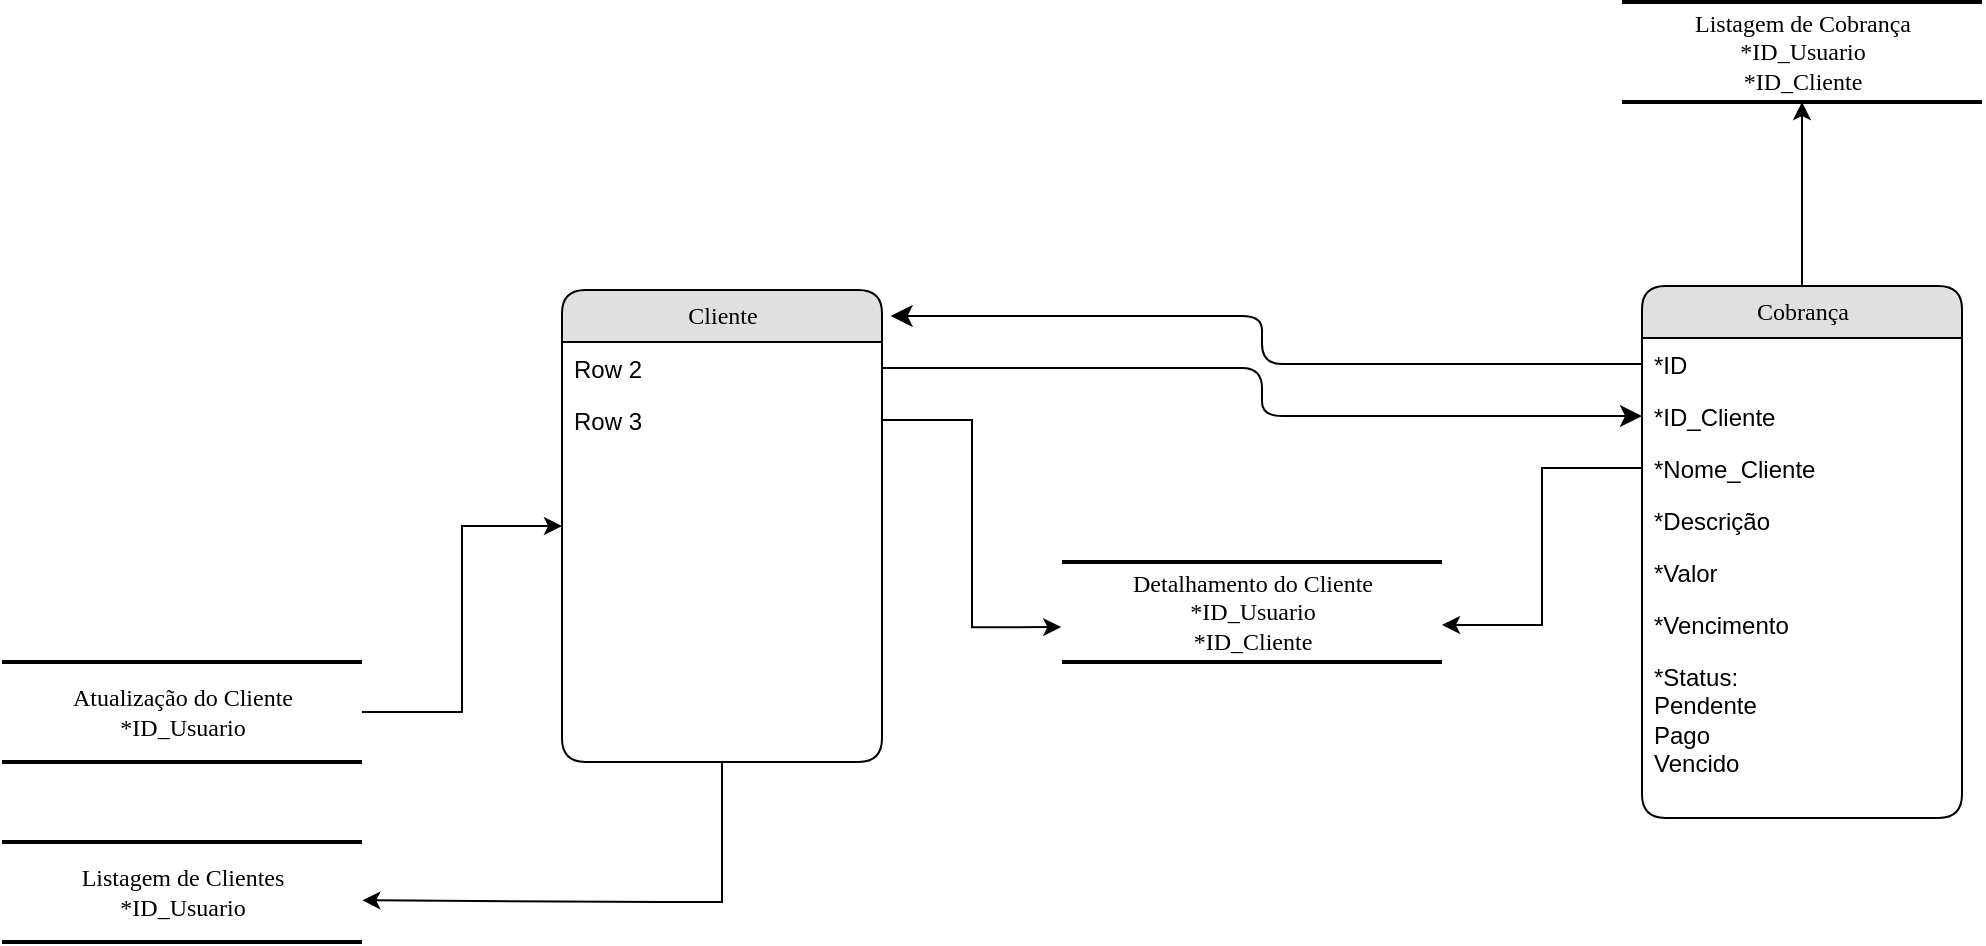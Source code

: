 <mxfile version="22.1.3" type="github">
  <diagram name="Page-1" id="b520641d-4fe3-3701-9064-5fc419738815">
    <mxGraphModel dx="1895" dy="1049" grid="1" gridSize="10" guides="1" tooltips="1" connect="1" arrows="1" fold="1" page="1" pageScale="1" pageWidth="1100" pageHeight="850" background="none" math="0" shadow="0">
      <root>
        <mxCell id="0" />
        <mxCell id="1" parent="0" />
        <mxCell id="Zm4vIwyWhvjDK9uSqo7d-25" style="edgeStyle=orthogonalEdgeStyle;rounded=0;orthogonalLoop=1;jettySize=auto;html=1;exitX=0.5;exitY=1;exitDx=0;exitDy=0;entryX=1.001;entryY=0.583;entryDx=0;entryDy=0;entryPerimeter=0;" edge="1" parent="1" source="21ea969265ad0168-6" target="Zm4vIwyWhvjDK9uSqo7d-17">
          <mxGeometry relative="1" as="geometry">
            <mxPoint x="370" y="778" as="targetPoint" />
            <mxPoint x="430" y="590" as="sourcePoint" />
            <Array as="points">
              <mxPoint x="420" y="600" />
              <mxPoint x="250" y="600" />
            </Array>
          </mxGeometry>
        </mxCell>
        <mxCell id="21ea969265ad0168-6" value="Cliente" style="swimlane;html=1;fontStyle=0;childLayout=stackLayout;horizontal=1;startSize=26;fillColor=#e0e0e0;horizontalStack=0;resizeParent=1;resizeLast=0;collapsible=1;marginBottom=0;swimlaneFillColor=#ffffff;align=center;rounded=1;shadow=0;comic=0;labelBackgroundColor=none;strokeWidth=1;fontFamily=Verdana;fontSize=12" parent="1" vertex="1">
          <mxGeometry x="370" y="294" width="160" height="236" as="geometry">
            <mxRectangle x="160" y="74" width="90" height="30" as="alternateBounds" />
          </mxGeometry>
        </mxCell>
        <mxCell id="21ea969265ad0168-8" value="Row 2" style="text;html=1;strokeColor=none;fillColor=none;spacingLeft=4;spacingRight=4;whiteSpace=wrap;overflow=hidden;rotatable=0;points=[[0,0.5],[1,0.5]];portConstraint=eastwest;" parent="21ea969265ad0168-6" vertex="1">
          <mxGeometry y="26" width="160" height="26" as="geometry" />
        </mxCell>
        <mxCell id="21ea969265ad0168-9" value="Row 3" style="text;html=1;strokeColor=none;fillColor=none;spacingLeft=4;spacingRight=4;whiteSpace=wrap;overflow=hidden;rotatable=0;points=[[0,0.5],[1,0.5]];portConstraint=eastwest;" parent="21ea969265ad0168-6" vertex="1">
          <mxGeometry y="52" width="160" height="26" as="geometry" />
        </mxCell>
        <mxCell id="Zm4vIwyWhvjDK9uSqo7d-21" value="" style="edgeStyle=orthogonalEdgeStyle;rounded=0;orthogonalLoop=1;jettySize=auto;html=1;" edge="1" parent="1" source="21ea969265ad0168-10" target="Zm4vIwyWhvjDK9uSqo7d-20">
          <mxGeometry relative="1" as="geometry" />
        </mxCell>
        <mxCell id="21ea969265ad0168-10" value="Cobrança" style="swimlane;html=1;fontStyle=0;childLayout=stackLayout;horizontal=1;startSize=26;fillColor=#e0e0e0;horizontalStack=0;resizeParent=1;resizeLast=0;collapsible=1;marginBottom=0;swimlaneFillColor=#ffffff;align=center;rounded=1;shadow=0;comic=0;labelBackgroundColor=none;strokeWidth=1;fontFamily=Verdana;fontSize=12" parent="1" vertex="1">
          <mxGeometry x="910" y="292" width="160" height="266" as="geometry" />
        </mxCell>
        <mxCell id="21ea969265ad0168-11" value="*ID" style="text;html=1;strokeColor=none;fillColor=none;spacingLeft=4;spacingRight=4;whiteSpace=wrap;overflow=hidden;rotatable=0;points=[[0,0.5],[1,0.5]];portConstraint=eastwest;" parent="21ea969265ad0168-10" vertex="1">
          <mxGeometry y="26" width="160" height="26" as="geometry" />
        </mxCell>
        <mxCell id="21ea969265ad0168-12" value="*ID_Cliente" style="text;html=1;strokeColor=none;fillColor=none;spacingLeft=4;spacingRight=4;whiteSpace=wrap;overflow=hidden;rotatable=0;points=[[0,0.5],[1,0.5]];portConstraint=eastwest;" parent="21ea969265ad0168-10" vertex="1">
          <mxGeometry y="52" width="160" height="26" as="geometry" />
        </mxCell>
        <mxCell id="21ea969265ad0168-52" value="*Nome_Cliente" style="text;html=1;strokeColor=none;fillColor=none;spacingLeft=4;spacingRight=4;whiteSpace=wrap;overflow=hidden;rotatable=0;points=[[0,0.5],[1,0.5]];portConstraint=eastwest;" parent="21ea969265ad0168-10" vertex="1">
          <mxGeometry y="78" width="160" height="26" as="geometry" />
        </mxCell>
        <mxCell id="21ea969265ad0168-13" value="*Descrição" style="text;html=1;strokeColor=none;fillColor=none;spacingLeft=4;spacingRight=4;whiteSpace=wrap;overflow=hidden;rotatable=0;points=[[0,0.5],[1,0.5]];portConstraint=eastwest;" parent="21ea969265ad0168-10" vertex="1">
          <mxGeometry y="104" width="160" height="26" as="geometry" />
        </mxCell>
        <mxCell id="Zm4vIwyWhvjDK9uSqo7d-1" value="*Valor" style="text;html=1;strokeColor=none;fillColor=none;spacingLeft=4;spacingRight=4;whiteSpace=wrap;overflow=hidden;rotatable=0;points=[[0,0.5],[1,0.5]];portConstraint=eastwest;" vertex="1" parent="21ea969265ad0168-10">
          <mxGeometry y="130" width="160" height="26" as="geometry" />
        </mxCell>
        <mxCell id="Zm4vIwyWhvjDK9uSqo7d-2" value="*Vencimento" style="text;html=1;strokeColor=none;fillColor=none;spacingLeft=4;spacingRight=4;whiteSpace=wrap;overflow=hidden;rotatable=0;points=[[0,0.5],[1,0.5]];portConstraint=eastwest;" vertex="1" parent="21ea969265ad0168-10">
          <mxGeometry y="156" width="160" height="26" as="geometry" />
        </mxCell>
        <mxCell id="Zm4vIwyWhvjDK9uSqo7d-3" value="*Status:&lt;br&gt;&lt;span style=&quot;background-color: initial;&quot;&gt;Pendente&amp;nbsp;&lt;br&gt;&lt;/span&gt;&lt;span style=&quot;background-color: initial;&quot;&gt;Pago&amp;nbsp;&lt;br&gt;&lt;/span&gt;&lt;span style=&quot;background-color: initial;&quot;&gt;Vencido&lt;/span&gt;&lt;span style=&quot;background-color: initial;&quot;&gt;&lt;br&gt;&lt;/span&gt;" style="text;html=1;strokeColor=none;fillColor=none;spacingLeft=4;spacingRight=4;whiteSpace=wrap;overflow=hidden;rotatable=0;points=[[0,0.5],[1,0.5]];portConstraint=eastwest;" vertex="1" parent="21ea969265ad0168-10">
          <mxGeometry y="182" width="160" height="68" as="geometry" />
        </mxCell>
        <mxCell id="21ea969265ad0168-39" style="edgeStyle=orthogonalEdgeStyle;html=1;entryX=0;entryY=0.5;labelBackgroundColor=none;startFill=0;startSize=8;endFill=1;endSize=8;fontFamily=Verdana;fontSize=12;exitX=1;exitY=0.5;" parent="1" source="21ea969265ad0168-8" target="21ea969265ad0168-12" edge="1">
          <mxGeometry relative="1" as="geometry">
            <Array as="points" />
          </mxGeometry>
        </mxCell>
        <mxCell id="21ea969265ad0168-40" style="edgeStyle=orthogonalEdgeStyle;html=1;exitX=0;exitY=0.5;entryX=1.027;entryY=0.055;labelBackgroundColor=none;startFill=0;startSize=8;endFill=1;endSize=8;fontFamily=Verdana;fontSize=12;entryDx=0;entryDy=0;entryPerimeter=0;" parent="1" source="21ea969265ad0168-11" target="21ea969265ad0168-6" edge="1">
          <mxGeometry relative="1" as="geometry" />
        </mxCell>
        <mxCell id="Zm4vIwyWhvjDK9uSqo7d-6" value="Atualização do Cliente&lt;br&gt;*ID_Usuario" style="html=1;rounded=0;shadow=0;comic=0;labelBackgroundColor=none;strokeWidth=2;fontFamily=Verdana;fontSize=12;align=center;shape=mxgraph.ios7ui.horLines;" vertex="1" parent="1">
          <mxGeometry x="90" y="480" width="180" height="50" as="geometry" />
        </mxCell>
        <mxCell id="Zm4vIwyWhvjDK9uSqo7d-7" style="edgeStyle=orthogonalEdgeStyle;rounded=0;orthogonalLoop=1;jettySize=auto;html=1;entryX=0;entryY=0.5;entryDx=0;entryDy=0;" edge="1" parent="1" source="Zm4vIwyWhvjDK9uSqo7d-6" target="21ea969265ad0168-6">
          <mxGeometry relative="1" as="geometry">
            <mxPoint x="160.0" y="87" as="targetPoint" />
          </mxGeometry>
        </mxCell>
        <mxCell id="Zm4vIwyWhvjDK9uSqo7d-8" value="Detalhamento do Cliente&lt;br&gt;*ID_Usuario&lt;br&gt;*ID_Cliente" style="html=1;rounded=0;shadow=0;comic=0;labelBackgroundColor=none;strokeWidth=2;fontFamily=Verdana;fontSize=12;align=center;shape=mxgraph.ios7ui.horLines;" vertex="1" parent="1">
          <mxGeometry x="620" y="430" width="190" height="50" as="geometry" />
        </mxCell>
        <mxCell id="Zm4vIwyWhvjDK9uSqo7d-13" style="edgeStyle=orthogonalEdgeStyle;rounded=0;orthogonalLoop=1;jettySize=auto;html=1;entryX=-0.002;entryY=0.651;entryDx=0;entryDy=0;entryPerimeter=0;" edge="1" parent="1" source="21ea969265ad0168-9" target="Zm4vIwyWhvjDK9uSqo7d-8">
          <mxGeometry relative="1" as="geometry" />
        </mxCell>
        <mxCell id="Zm4vIwyWhvjDK9uSqo7d-16" style="edgeStyle=orthogonalEdgeStyle;rounded=0;orthogonalLoop=1;jettySize=auto;html=1;exitX=0;exitY=0.5;exitDx=0;exitDy=0;entryX=1;entryY=0.629;entryDx=0;entryDy=0;entryPerimeter=0;" edge="1" parent="1" source="21ea969265ad0168-52" target="Zm4vIwyWhvjDK9uSqo7d-8">
          <mxGeometry relative="1" as="geometry" />
        </mxCell>
        <mxCell id="Zm4vIwyWhvjDK9uSqo7d-17" value="Listagem de Clientes&lt;br&gt;*ID_Usuario" style="html=1;rounded=0;shadow=0;comic=0;labelBackgroundColor=none;strokeWidth=2;fontFamily=Verdana;fontSize=12;align=center;shape=mxgraph.ios7ui.horLines;" vertex="1" parent="1">
          <mxGeometry x="90" y="570" width="180" height="50" as="geometry" />
        </mxCell>
        <mxCell id="Zm4vIwyWhvjDK9uSqo7d-20" value="Listagem de Cobrança&lt;br&gt;*ID_Usuario&lt;br&gt;*ID_Cliente" style="html=1;rounded=0;shadow=0;comic=0;labelBackgroundColor=none;strokeWidth=2;fontFamily=Verdana;fontSize=12;align=center;shape=mxgraph.ios7ui.horLines;" vertex="1" parent="1">
          <mxGeometry x="900" y="150" width="180" height="50" as="geometry" />
        </mxCell>
      </root>
    </mxGraphModel>
  </diagram>
</mxfile>
